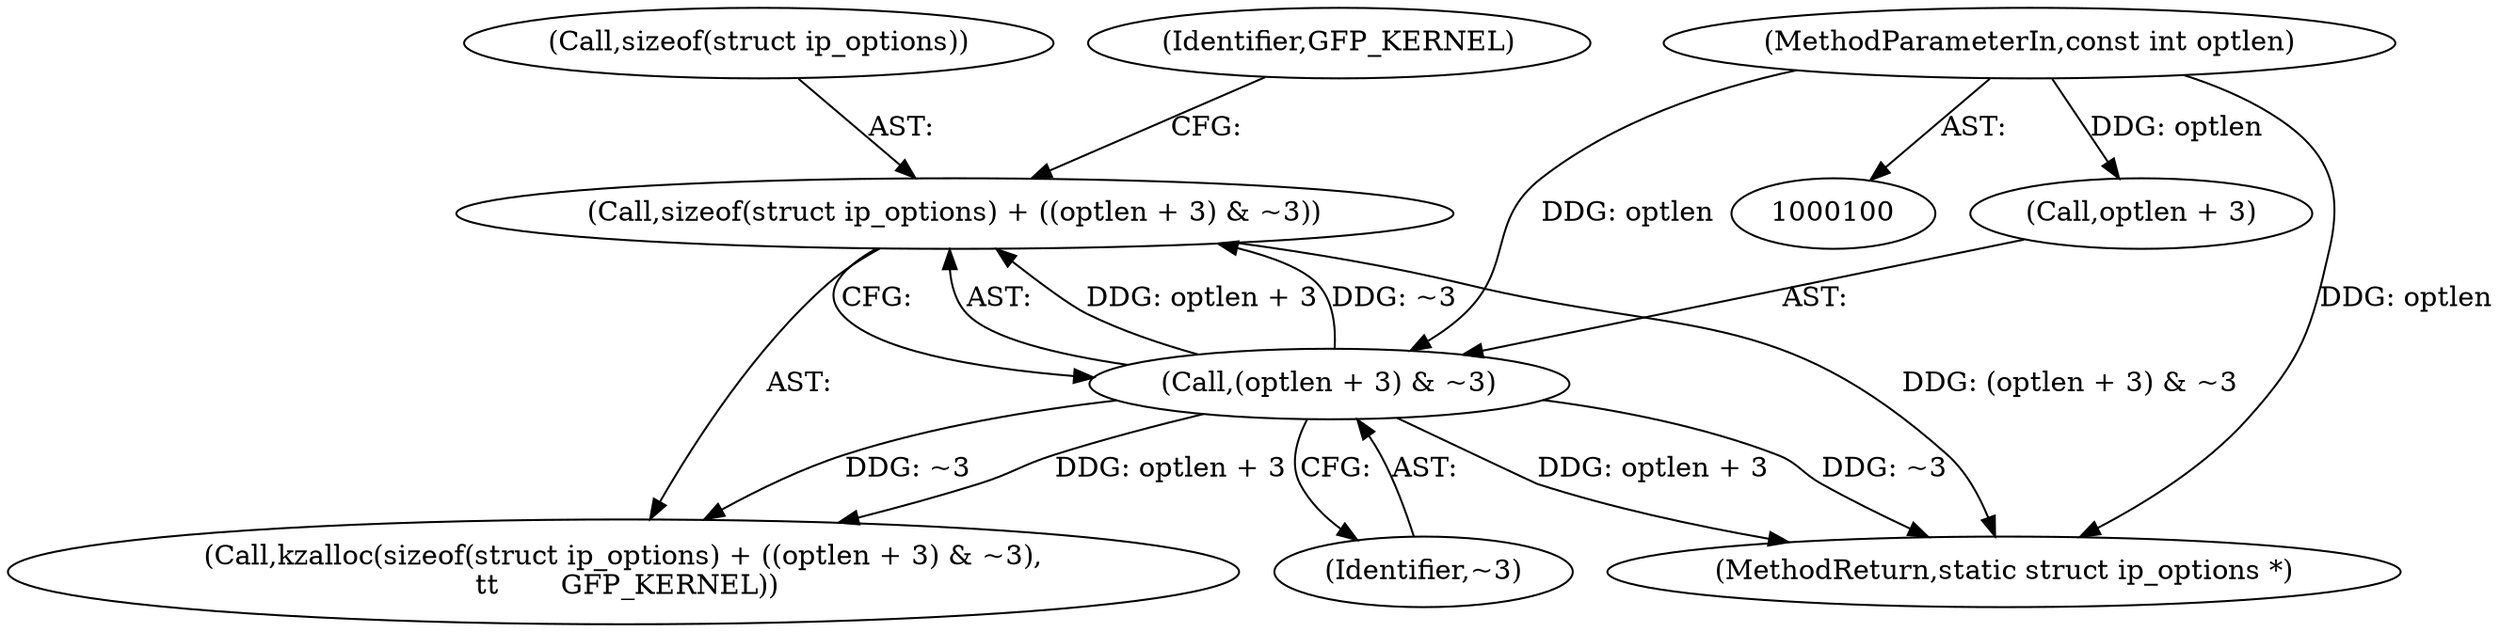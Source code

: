 digraph "1_linux_f6d8bd051c391c1c0458a30b2a7abcd939329259_18@API" {
"1000105" [label="(Call,sizeof(struct ip_options) + ((optlen + 3) & ~3))"];
"1000108" [label="(Call,(optlen + 3) & ~3)"];
"1000101" [label="(MethodParameterIn,const int optlen)"];
"1000114" [label="(MethodReturn,static struct ip_options *)"];
"1000106" [label="(Call,sizeof(struct ip_options))"];
"1000105" [label="(Call,sizeof(struct ip_options) + ((optlen + 3) & ~3))"];
"1000101" [label="(MethodParameterIn,const int optlen)"];
"1000113" [label="(Identifier,GFP_KERNEL)"];
"1000104" [label="(Call,kzalloc(sizeof(struct ip_options) + ((optlen + 3) & ~3),\n \t\t       GFP_KERNEL))"];
"1000108" [label="(Call,(optlen + 3) & ~3)"];
"1000112" [label="(Identifier,~3)"];
"1000109" [label="(Call,optlen + 3)"];
"1000105" -> "1000104"  [label="AST: "];
"1000105" -> "1000108"  [label="CFG: "];
"1000106" -> "1000105"  [label="AST: "];
"1000108" -> "1000105"  [label="AST: "];
"1000113" -> "1000105"  [label="CFG: "];
"1000105" -> "1000114"  [label="DDG: (optlen + 3) & ~3"];
"1000108" -> "1000105"  [label="DDG: optlen + 3"];
"1000108" -> "1000105"  [label="DDG: ~3"];
"1000108" -> "1000112"  [label="CFG: "];
"1000109" -> "1000108"  [label="AST: "];
"1000112" -> "1000108"  [label="AST: "];
"1000108" -> "1000114"  [label="DDG: ~3"];
"1000108" -> "1000114"  [label="DDG: optlen + 3"];
"1000108" -> "1000104"  [label="DDG: optlen + 3"];
"1000108" -> "1000104"  [label="DDG: ~3"];
"1000101" -> "1000108"  [label="DDG: optlen"];
"1000101" -> "1000100"  [label="AST: "];
"1000101" -> "1000114"  [label="DDG: optlen"];
"1000101" -> "1000109"  [label="DDG: optlen"];
}
